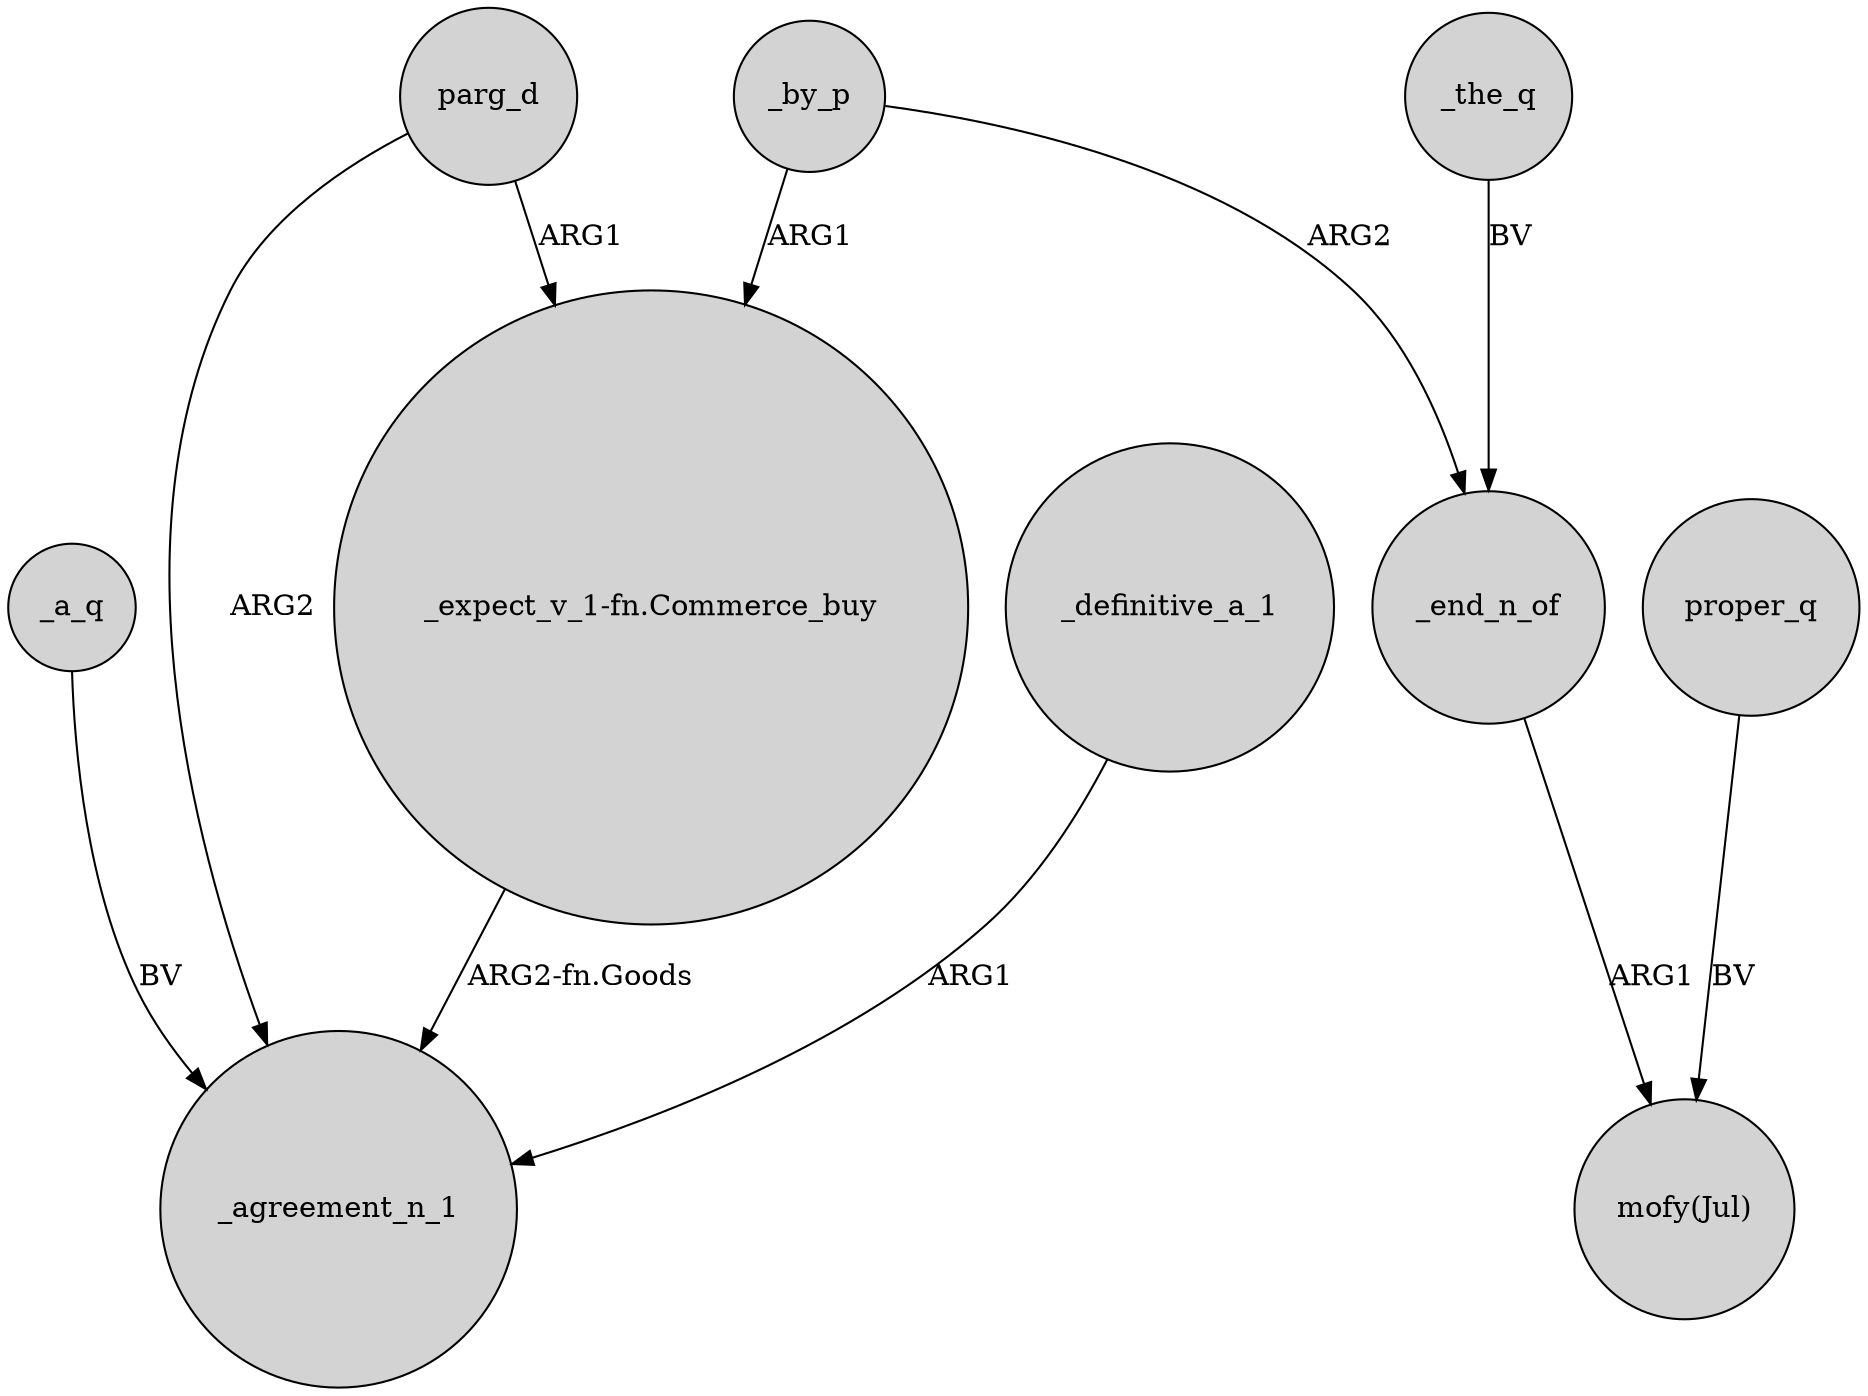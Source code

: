 digraph {
	node [shape=circle style=filled]
	"_expect_v_1-fn.Commerce_buy" -> _agreement_n_1 [label="ARG2-fn.Goods"]
	proper_q -> "mofy(Jul)" [label=BV]
	_a_q -> _agreement_n_1 [label=BV]
	parg_d -> _agreement_n_1 [label=ARG2]
	_by_p -> _end_n_of [label=ARG2]
	_by_p -> "_expect_v_1-fn.Commerce_buy" [label=ARG1]
	_definitive_a_1 -> _agreement_n_1 [label=ARG1]
	parg_d -> "_expect_v_1-fn.Commerce_buy" [label=ARG1]
	_the_q -> _end_n_of [label=BV]
	_end_n_of -> "mofy(Jul)" [label=ARG1]
}
